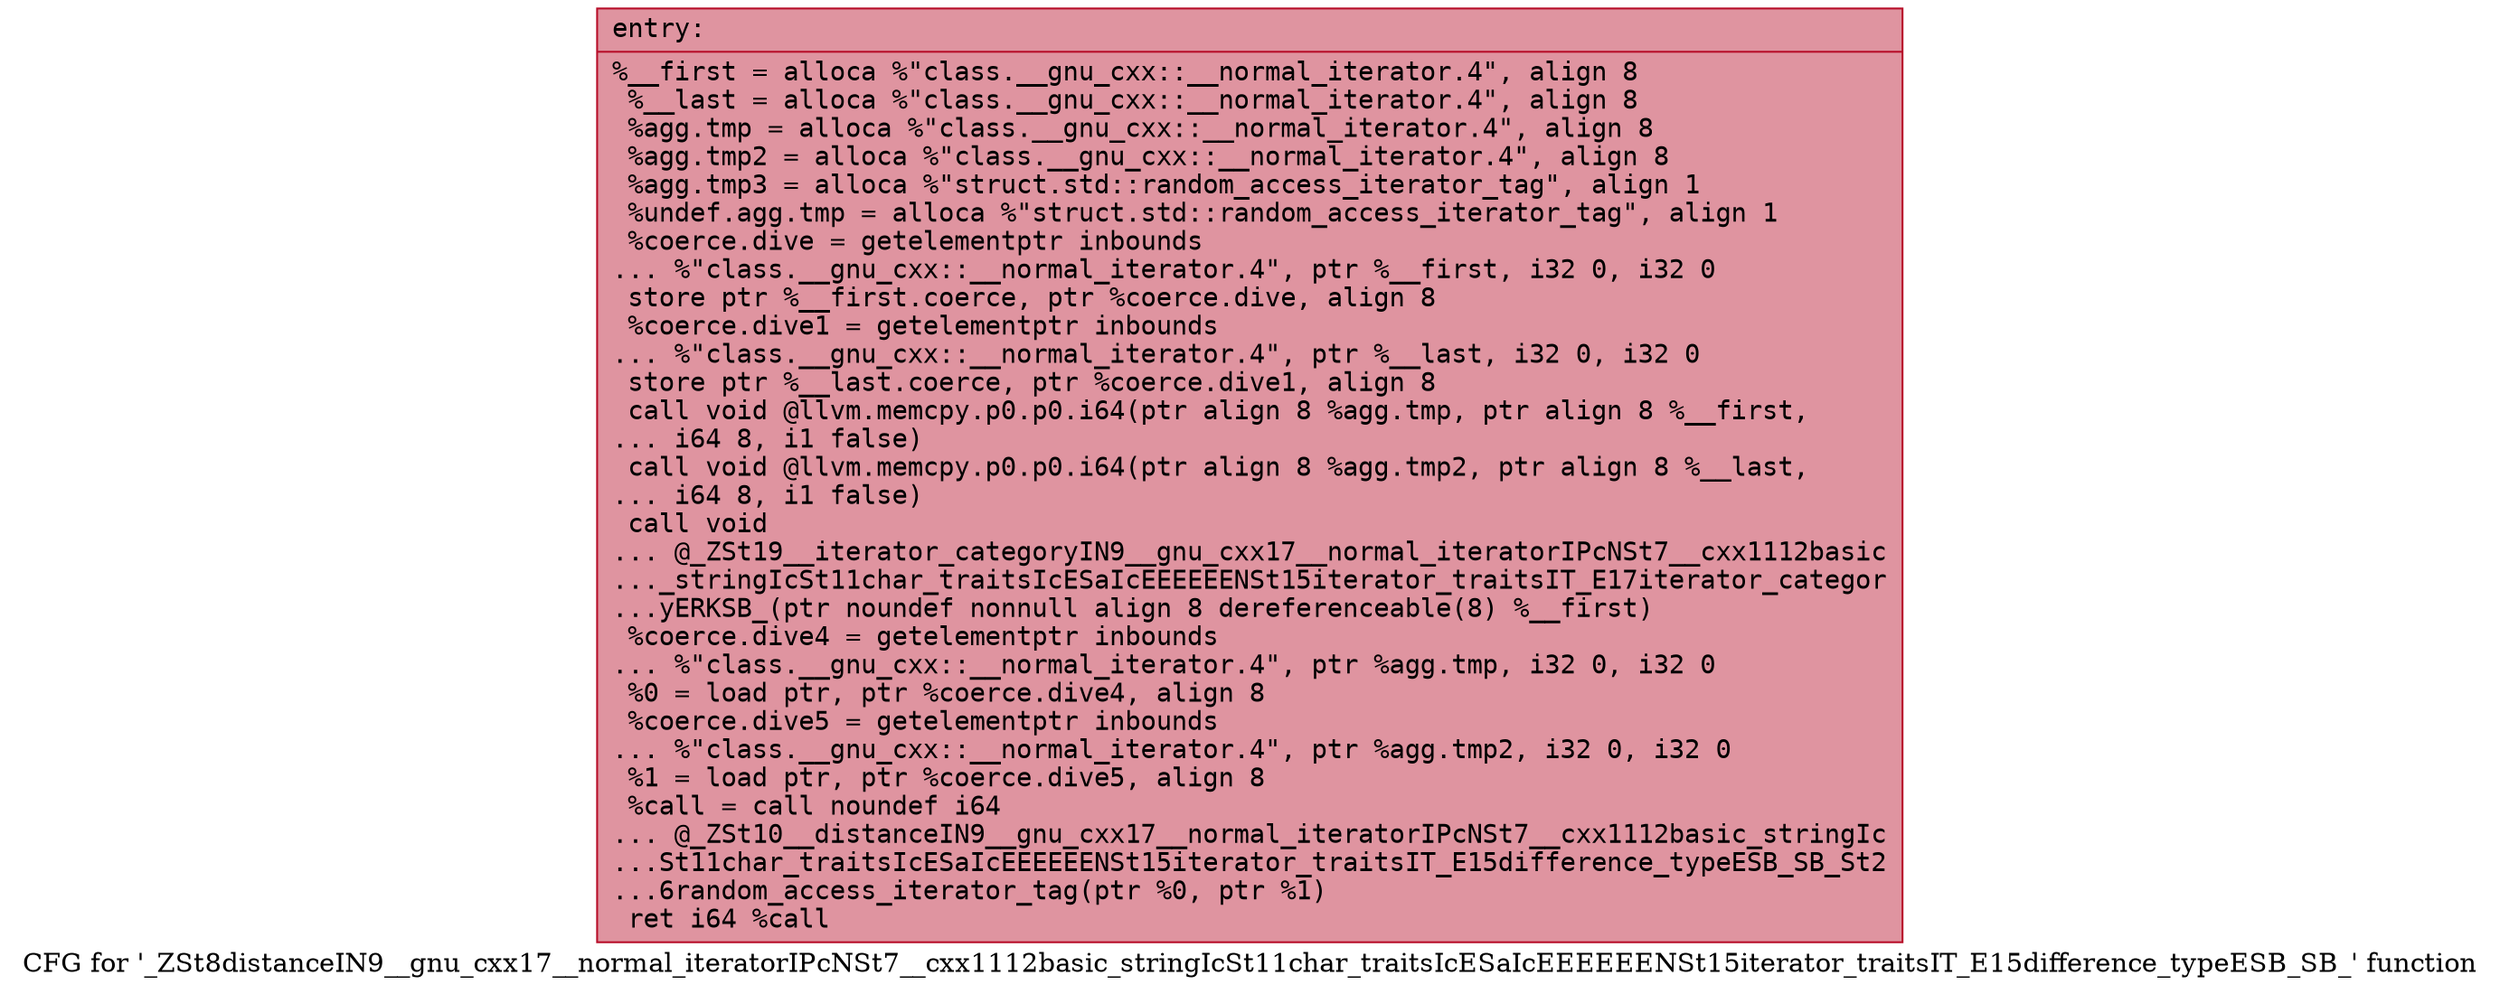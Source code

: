 digraph "CFG for '_ZSt8distanceIN9__gnu_cxx17__normal_iteratorIPcNSt7__cxx1112basic_stringIcSt11char_traitsIcESaIcEEEEEENSt15iterator_traitsIT_E15difference_typeESB_SB_' function" {
	label="CFG for '_ZSt8distanceIN9__gnu_cxx17__normal_iteratorIPcNSt7__cxx1112basic_stringIcSt11char_traitsIcESaIcEEEEEENSt15iterator_traitsIT_E15difference_typeESB_SB_' function";

	Node0x5555abc561e0 [shape=record,color="#b70d28ff", style=filled, fillcolor="#b70d2870" fontname="Courier",label="{entry:\l|  %__first = alloca %\"class.__gnu_cxx::__normal_iterator.4\", align 8\l  %__last = alloca %\"class.__gnu_cxx::__normal_iterator.4\", align 8\l  %agg.tmp = alloca %\"class.__gnu_cxx::__normal_iterator.4\", align 8\l  %agg.tmp2 = alloca %\"class.__gnu_cxx::__normal_iterator.4\", align 8\l  %agg.tmp3 = alloca %\"struct.std::random_access_iterator_tag\", align 1\l  %undef.agg.tmp = alloca %\"struct.std::random_access_iterator_tag\", align 1\l  %coerce.dive = getelementptr inbounds\l... %\"class.__gnu_cxx::__normal_iterator.4\", ptr %__first, i32 0, i32 0\l  store ptr %__first.coerce, ptr %coerce.dive, align 8\l  %coerce.dive1 = getelementptr inbounds\l... %\"class.__gnu_cxx::__normal_iterator.4\", ptr %__last, i32 0, i32 0\l  store ptr %__last.coerce, ptr %coerce.dive1, align 8\l  call void @llvm.memcpy.p0.p0.i64(ptr align 8 %agg.tmp, ptr align 8 %__first,\l... i64 8, i1 false)\l  call void @llvm.memcpy.p0.p0.i64(ptr align 8 %agg.tmp2, ptr align 8 %__last,\l... i64 8, i1 false)\l  call void\l... @_ZSt19__iterator_categoryIN9__gnu_cxx17__normal_iteratorIPcNSt7__cxx1112basic\l..._stringIcSt11char_traitsIcESaIcEEEEEENSt15iterator_traitsIT_E17iterator_categor\l...yERKSB_(ptr noundef nonnull align 8 dereferenceable(8) %__first)\l  %coerce.dive4 = getelementptr inbounds\l... %\"class.__gnu_cxx::__normal_iterator.4\", ptr %agg.tmp, i32 0, i32 0\l  %0 = load ptr, ptr %coerce.dive4, align 8\l  %coerce.dive5 = getelementptr inbounds\l... %\"class.__gnu_cxx::__normal_iterator.4\", ptr %agg.tmp2, i32 0, i32 0\l  %1 = load ptr, ptr %coerce.dive5, align 8\l  %call = call noundef i64\l... @_ZSt10__distanceIN9__gnu_cxx17__normal_iteratorIPcNSt7__cxx1112basic_stringIc\l...St11char_traitsIcESaIcEEEEEENSt15iterator_traitsIT_E15difference_typeESB_SB_St2\l...6random_access_iterator_tag(ptr %0, ptr %1)\l  ret i64 %call\l}"];
}
